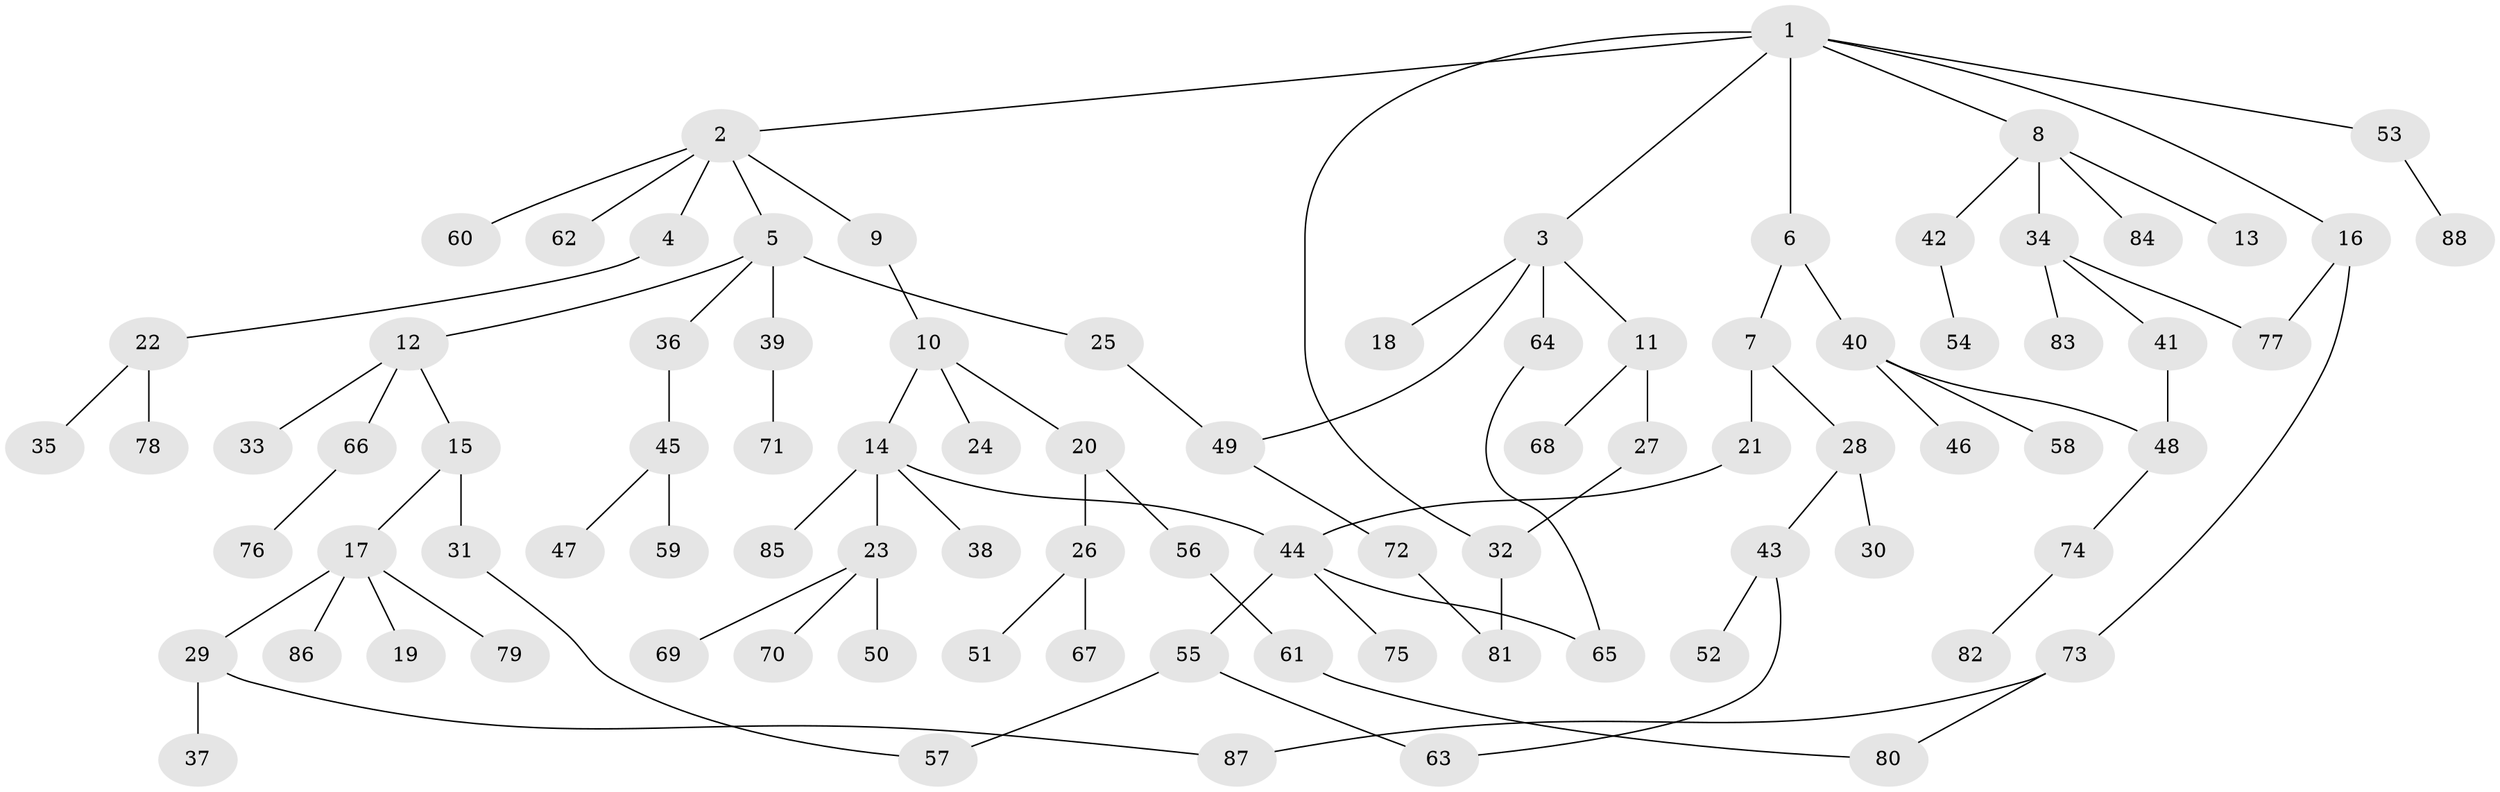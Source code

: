 // coarse degree distribution, {11: 0.015384615384615385, 5: 0.06153846153846154, 3: 0.13846153846153847, 4: 0.07692307692307693, 7: 0.015384615384615385, 2: 0.23076923076923078, 1: 0.4461538461538462, 6: 0.015384615384615385}
// Generated by graph-tools (version 1.1) at 2025/41/03/06/25 10:41:27]
// undirected, 88 vertices, 98 edges
graph export_dot {
graph [start="1"]
  node [color=gray90,style=filled];
  1;
  2;
  3;
  4;
  5;
  6;
  7;
  8;
  9;
  10;
  11;
  12;
  13;
  14;
  15;
  16;
  17;
  18;
  19;
  20;
  21;
  22;
  23;
  24;
  25;
  26;
  27;
  28;
  29;
  30;
  31;
  32;
  33;
  34;
  35;
  36;
  37;
  38;
  39;
  40;
  41;
  42;
  43;
  44;
  45;
  46;
  47;
  48;
  49;
  50;
  51;
  52;
  53;
  54;
  55;
  56;
  57;
  58;
  59;
  60;
  61;
  62;
  63;
  64;
  65;
  66;
  67;
  68;
  69;
  70;
  71;
  72;
  73;
  74;
  75;
  76;
  77;
  78;
  79;
  80;
  81;
  82;
  83;
  84;
  85;
  86;
  87;
  88;
  1 -- 2;
  1 -- 3;
  1 -- 6;
  1 -- 8;
  1 -- 16;
  1 -- 53;
  1 -- 32;
  2 -- 4;
  2 -- 5;
  2 -- 9;
  2 -- 60;
  2 -- 62;
  3 -- 11;
  3 -- 18;
  3 -- 49;
  3 -- 64;
  4 -- 22;
  5 -- 12;
  5 -- 25;
  5 -- 36;
  5 -- 39;
  6 -- 7;
  6 -- 40;
  7 -- 21;
  7 -- 28;
  8 -- 13;
  8 -- 34;
  8 -- 42;
  8 -- 84;
  9 -- 10;
  10 -- 14;
  10 -- 20;
  10 -- 24;
  11 -- 27;
  11 -- 68;
  12 -- 15;
  12 -- 33;
  12 -- 66;
  14 -- 23;
  14 -- 38;
  14 -- 85;
  14 -- 44;
  15 -- 17;
  15 -- 31;
  16 -- 73;
  16 -- 77;
  17 -- 19;
  17 -- 29;
  17 -- 79;
  17 -- 86;
  20 -- 26;
  20 -- 56;
  21 -- 44;
  22 -- 35;
  22 -- 78;
  23 -- 50;
  23 -- 69;
  23 -- 70;
  25 -- 49;
  26 -- 51;
  26 -- 67;
  27 -- 32;
  28 -- 30;
  28 -- 43;
  29 -- 37;
  29 -- 87;
  31 -- 57;
  32 -- 81;
  34 -- 41;
  34 -- 83;
  34 -- 77;
  36 -- 45;
  39 -- 71;
  40 -- 46;
  40 -- 58;
  40 -- 48;
  41 -- 48;
  42 -- 54;
  43 -- 52;
  43 -- 63;
  44 -- 55;
  44 -- 65;
  44 -- 75;
  45 -- 47;
  45 -- 59;
  48 -- 74;
  49 -- 72;
  53 -- 88;
  55 -- 57;
  55 -- 63;
  56 -- 61;
  61 -- 80;
  64 -- 65;
  66 -- 76;
  72 -- 81;
  73 -- 80;
  73 -- 87;
  74 -- 82;
}
